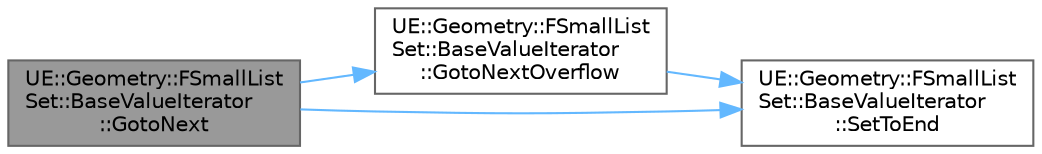 digraph "UE::Geometry::FSmallListSet::BaseValueIterator::GotoNext"
{
 // INTERACTIVE_SVG=YES
 // LATEX_PDF_SIZE
  bgcolor="transparent";
  edge [fontname=Helvetica,fontsize=10,labelfontname=Helvetica,labelfontsize=10];
  node [fontname=Helvetica,fontsize=10,shape=box,height=0.2,width=0.4];
  rankdir="LR";
  Node1 [id="Node000001",label="UE::Geometry::FSmallList\lSet::BaseValueIterator\l::GotoNext",height=0.2,width=0.4,color="gray40", fillcolor="grey60", style="filled", fontcolor="black",tooltip=" "];
  Node1 -> Node2 [id="edge1_Node000001_Node000002",color="steelblue1",style="solid",tooltip=" "];
  Node2 [id="Node000002",label="UE::Geometry::FSmallList\lSet::BaseValueIterator\l::GotoNextOverflow",height=0.2,width=0.4,color="grey40", fillcolor="white", style="filled",URL="$d6/d09/classUE_1_1Geometry_1_1FSmallListSet_1_1BaseValueIterator.html#ac4b554510b47b014885f24aaa1b8ba6d",tooltip=" "];
  Node2 -> Node3 [id="edge2_Node000002_Node000003",color="steelblue1",style="solid",tooltip=" "];
  Node3 [id="Node000003",label="UE::Geometry::FSmallList\lSet::BaseValueIterator\l::SetToEnd",height=0.2,width=0.4,color="grey40", fillcolor="white", style="filled",URL="$d6/d09/classUE_1_1Geometry_1_1FSmallListSet_1_1BaseValueIterator.html#a7add1207d7de40fe759cdac7cc6c4083",tooltip=" "];
  Node1 -> Node3 [id="edge3_Node000001_Node000003",color="steelblue1",style="solid",tooltip=" "];
}
